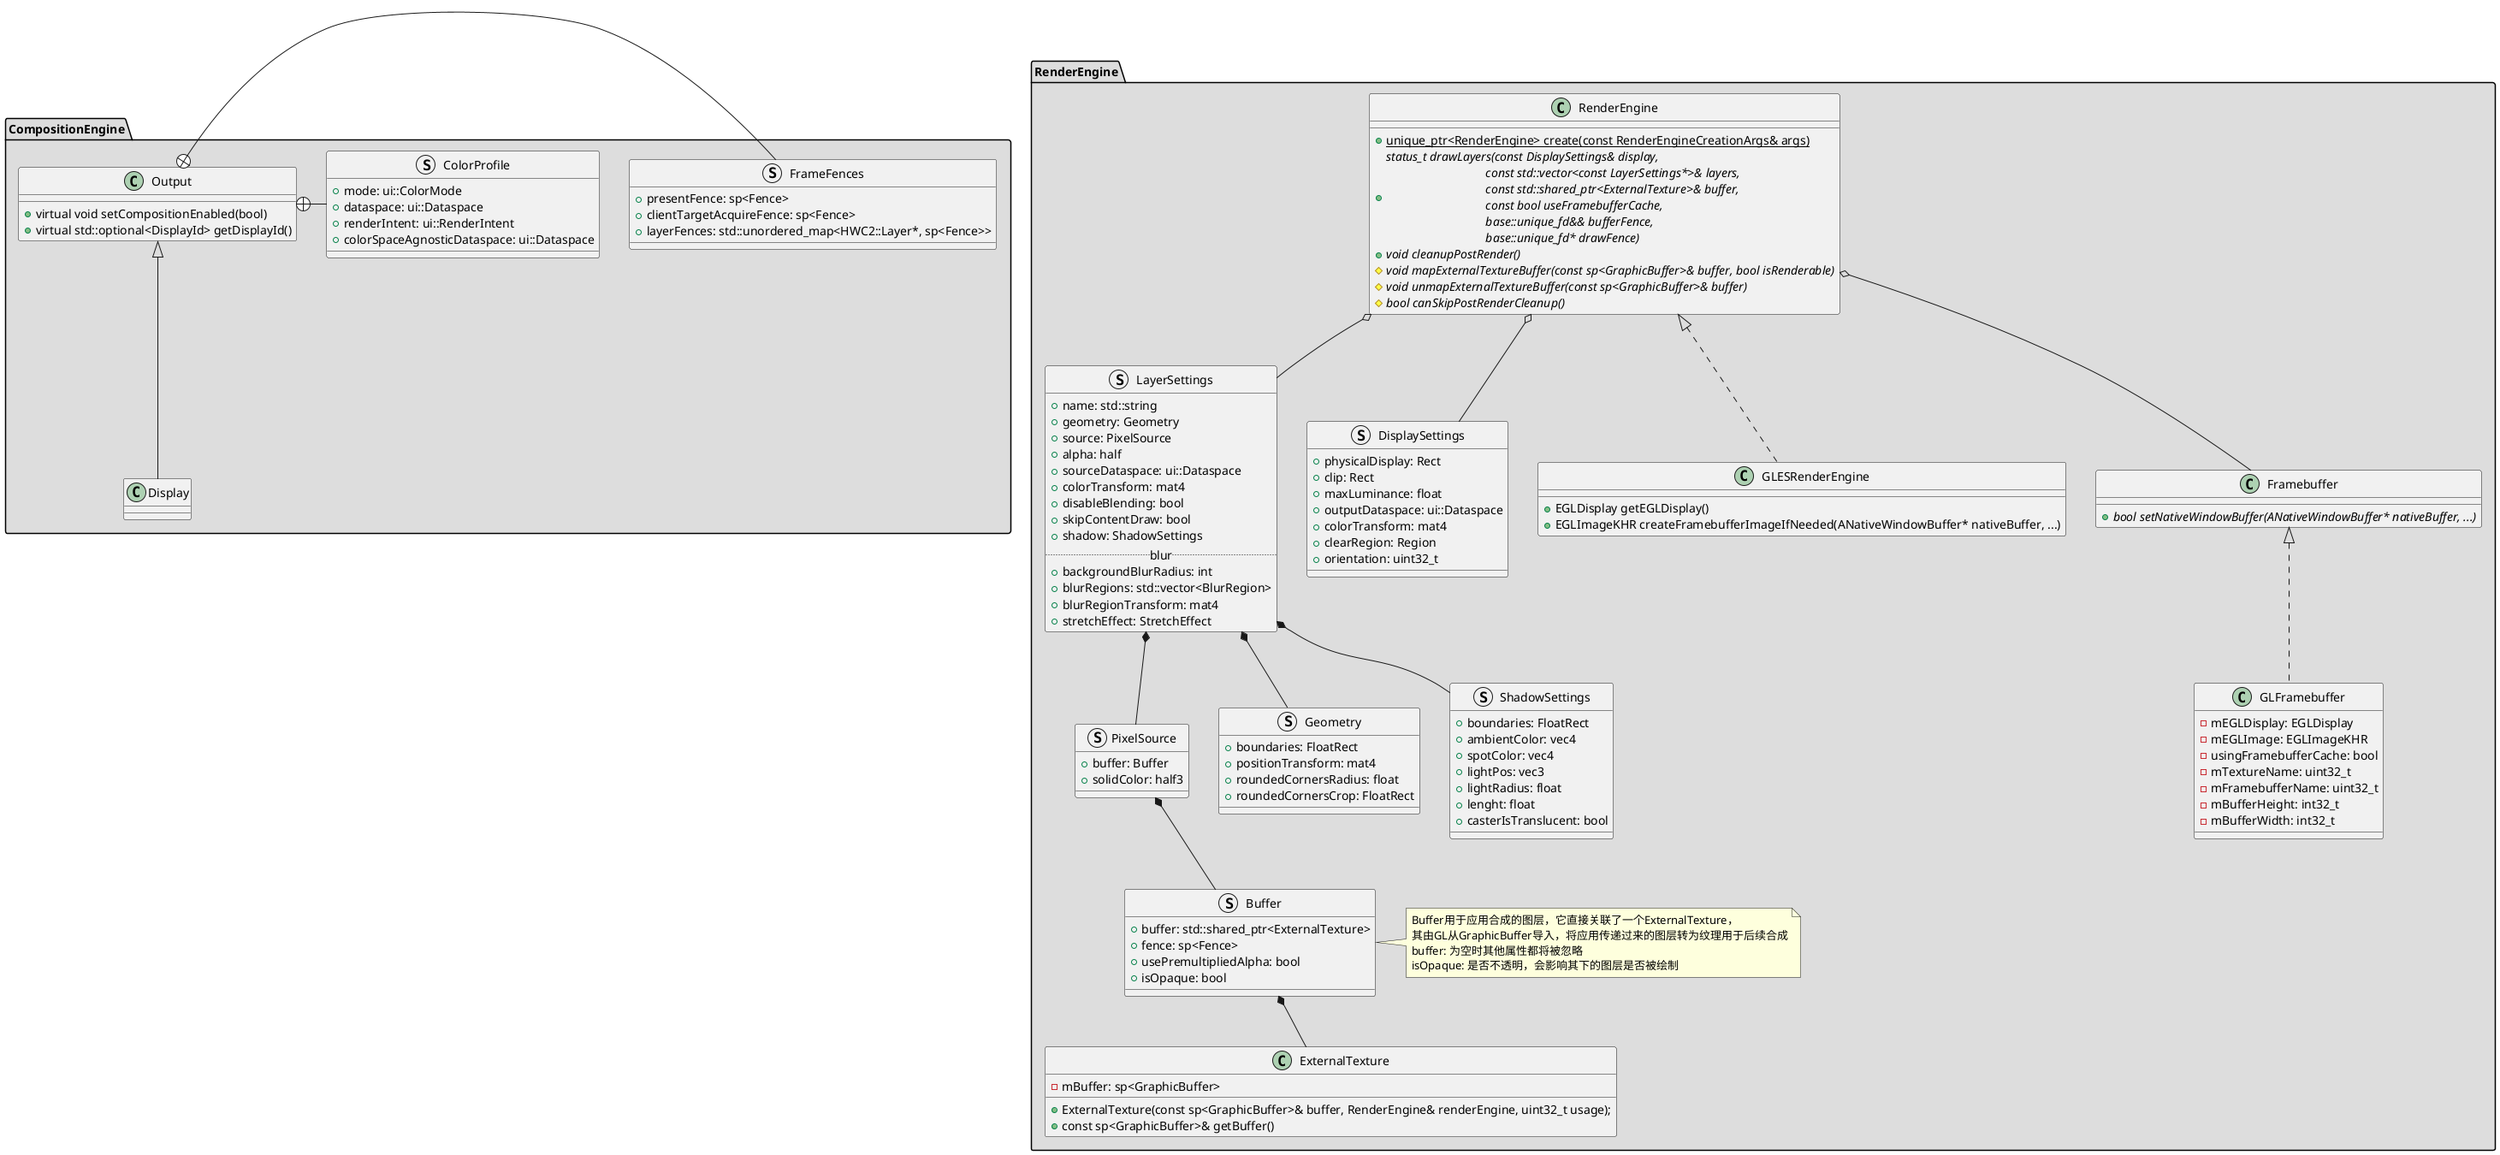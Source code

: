 @startuml
package "CompositionEngine" #DDDDDD {
    class Output{
        + virtual void setCompositionEnabled(bool) 
        + virtual std::optional<DisplayId> getDisplayId()
    }

    struct FrameFences{
        + presentFence: sp<Fence>
        + clientTargetAcquireFence: sp<Fence>
        + layerFences: std::unordered_map<HWC2::Layer*, sp<Fence>>
    }
    struct ColorProfile {
        + mode: ui::ColorMode 
        + dataspace: ui::Dataspace 
        + renderIntent: ui::RenderIntent 
        + colorSpaceAgnosticDataspace: ui::Dataspace 
    }

    class Display extends Output{}

    Output +- FrameFences
    Output +- ColorProfile
}

package "RenderEngine" #DDDDDD {
    struct Buffer{
        + buffer: std::shared_ptr<ExternalTexture>
        + fence: sp<Fence>
        + usePremultipliedAlpha: bool
        + isOpaque: bool
    }
    note right of Buffer
        Buffer用于应用合成的图层，它直接关联了一个ExternalTexture，
        其由GL从GraphicBuffer导入，将应用传递过来的图层转为纹理用于后续合成
        buffer: 为空时其他属性都将被忽略
        isOpaque: 是否不透明，会影响其下的图层是否被绘制
    end note

    class ExternalTexture{
        + ExternalTexture(const sp<GraphicBuffer>& buffer, RenderEngine& renderEngine, uint32_t usage);
        + const sp<GraphicBuffer>& getBuffer()
        - mBuffer: sp<GraphicBuffer>
    }

    struct PixelSource{
        + buffer: Buffer
        + solidColor: half3
    }

    struct Geometry {
        + boundaries: FloatRect
        + positionTransform: mat4
        + roundedCornersRadius: float
        + roundedCornersCrop: FloatRect
    }

    struct ShadowSettings {
        + boundaries: FloatRect
        + ambientColor: vec4
        + spotColor: vec4
        + lightPos: vec3
        + lightRadius: float
        + lenght: float
        + casterIsTranslucent: bool
    }

    struct LayerSettings{
        + name: std::string
        + geometry: Geometry
        + source: PixelSource
        + alpha: half
        + sourceDataspace: ui::Dataspace
        + colorTransform: mat4
        + disableBlending: bool
        + skipContentDraw: bool
        + shadow: ShadowSettings
        ..blur..
        + backgroundBlurRadius: int
        + blurRegions: std::vector<BlurRegion>
        + blurRegionTransform: mat4
        + stretchEffect: StretchEffect
    }

    struct DisplaySettings {
        + physicalDisplay: Rect
        + clip: Rect
        + maxLuminance: float
        + outputDataspace: ui::Dataspace
        + colorTransform: mat4
        + clearRegion: Region
        + orientation: uint32_t 
    }

    class RenderEngine {
        + {static} unique_ptr<RenderEngine> create(const RenderEngineCreationArgs& args)
        + {abstract} status_t drawLayers(const DisplaySettings& display,\n\
                                const std::vector<const LayerSettings*>& layers,\n\
                                const std::shared_ptr<ExternalTexture>& buffer,\n\
                                const bool useFramebufferCache, \n\
                                base::unique_fd&& bufferFence, \n\
                                base::unique_fd* drawFence)
        + {abstract} void cleanupPostRender()
        # {abstract} void mapExternalTextureBuffer(const sp<GraphicBuffer>& buffer, bool isRenderable)
        # {abstract} void unmapExternalTextureBuffer(const sp<GraphicBuffer>& buffer)
        # {abstract} bool canSkipPostRenderCleanup()
    }

    class GLESRenderEngine implements RenderEngine {
        + EGLDisplay getEGLDisplay()
        + EGLImageKHR createFramebufferImageIfNeeded(ANativeWindowBuffer* nativeBuffer, ...)
    }

    class Framebuffer {
        + {abstract} bool setNativeWindowBuffer(ANativeWindowBuffer* nativeBuffer, ...)
    }

    class GLFramebuffer implements Framebuffer{
        - mEGLDisplay: EGLDisplay
        - mEGLImage: EGLImageKHR
        - usingFramebufferCache: bool
        - mTextureName: uint32_t
        - mFramebufferName: uint32_t
        - mBufferHeight: int32_t
        - mBufferWidth: int32_t
    }

    Buffer *-- ExternalTexture
    PixelSource *-- Buffer
    LayerSettings *-- Geometry
    LayerSettings *-- PixelSource
    LayerSettings *-- ShadowSettings
    RenderEngine o-- DisplaySettings
    RenderEngine o-- LayerSettings
    RenderEngine o-- Framebuffer
}
@enduml